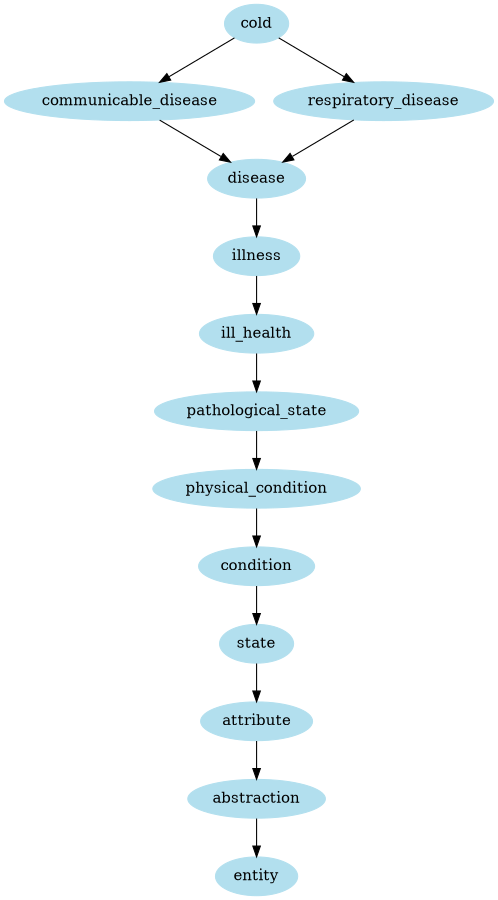 digraph unix {
	node [color=lightblue2 style=filled]
	size="6,6"
	cold -> communicable_disease
	communicable_disease -> disease
	disease -> illness
	illness -> ill_health
	ill_health -> pathological_state
	pathological_state -> physical_condition
	physical_condition -> condition
	condition -> state
	state -> attribute
	attribute -> abstraction
	abstraction -> entity
	cold -> respiratory_disease
	respiratory_disease -> disease
}
